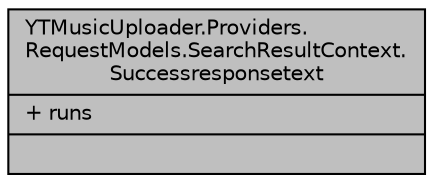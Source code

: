 digraph "YTMusicUploader.Providers.RequestModels.SearchResultContext.Successresponsetext"
{
 // LATEX_PDF_SIZE
  edge [fontname="Helvetica",fontsize="10",labelfontname="Helvetica",labelfontsize="10"];
  node [fontname="Helvetica",fontsize="10",shape=record];
  Node1 [label="{YTMusicUploader.Providers.\lRequestModels.SearchResultContext.\lSuccessresponsetext\n|+ runs\l|}",height=0.2,width=0.4,color="black", fillcolor="grey75", style="filled", fontcolor="black",tooltip=" "];
}

